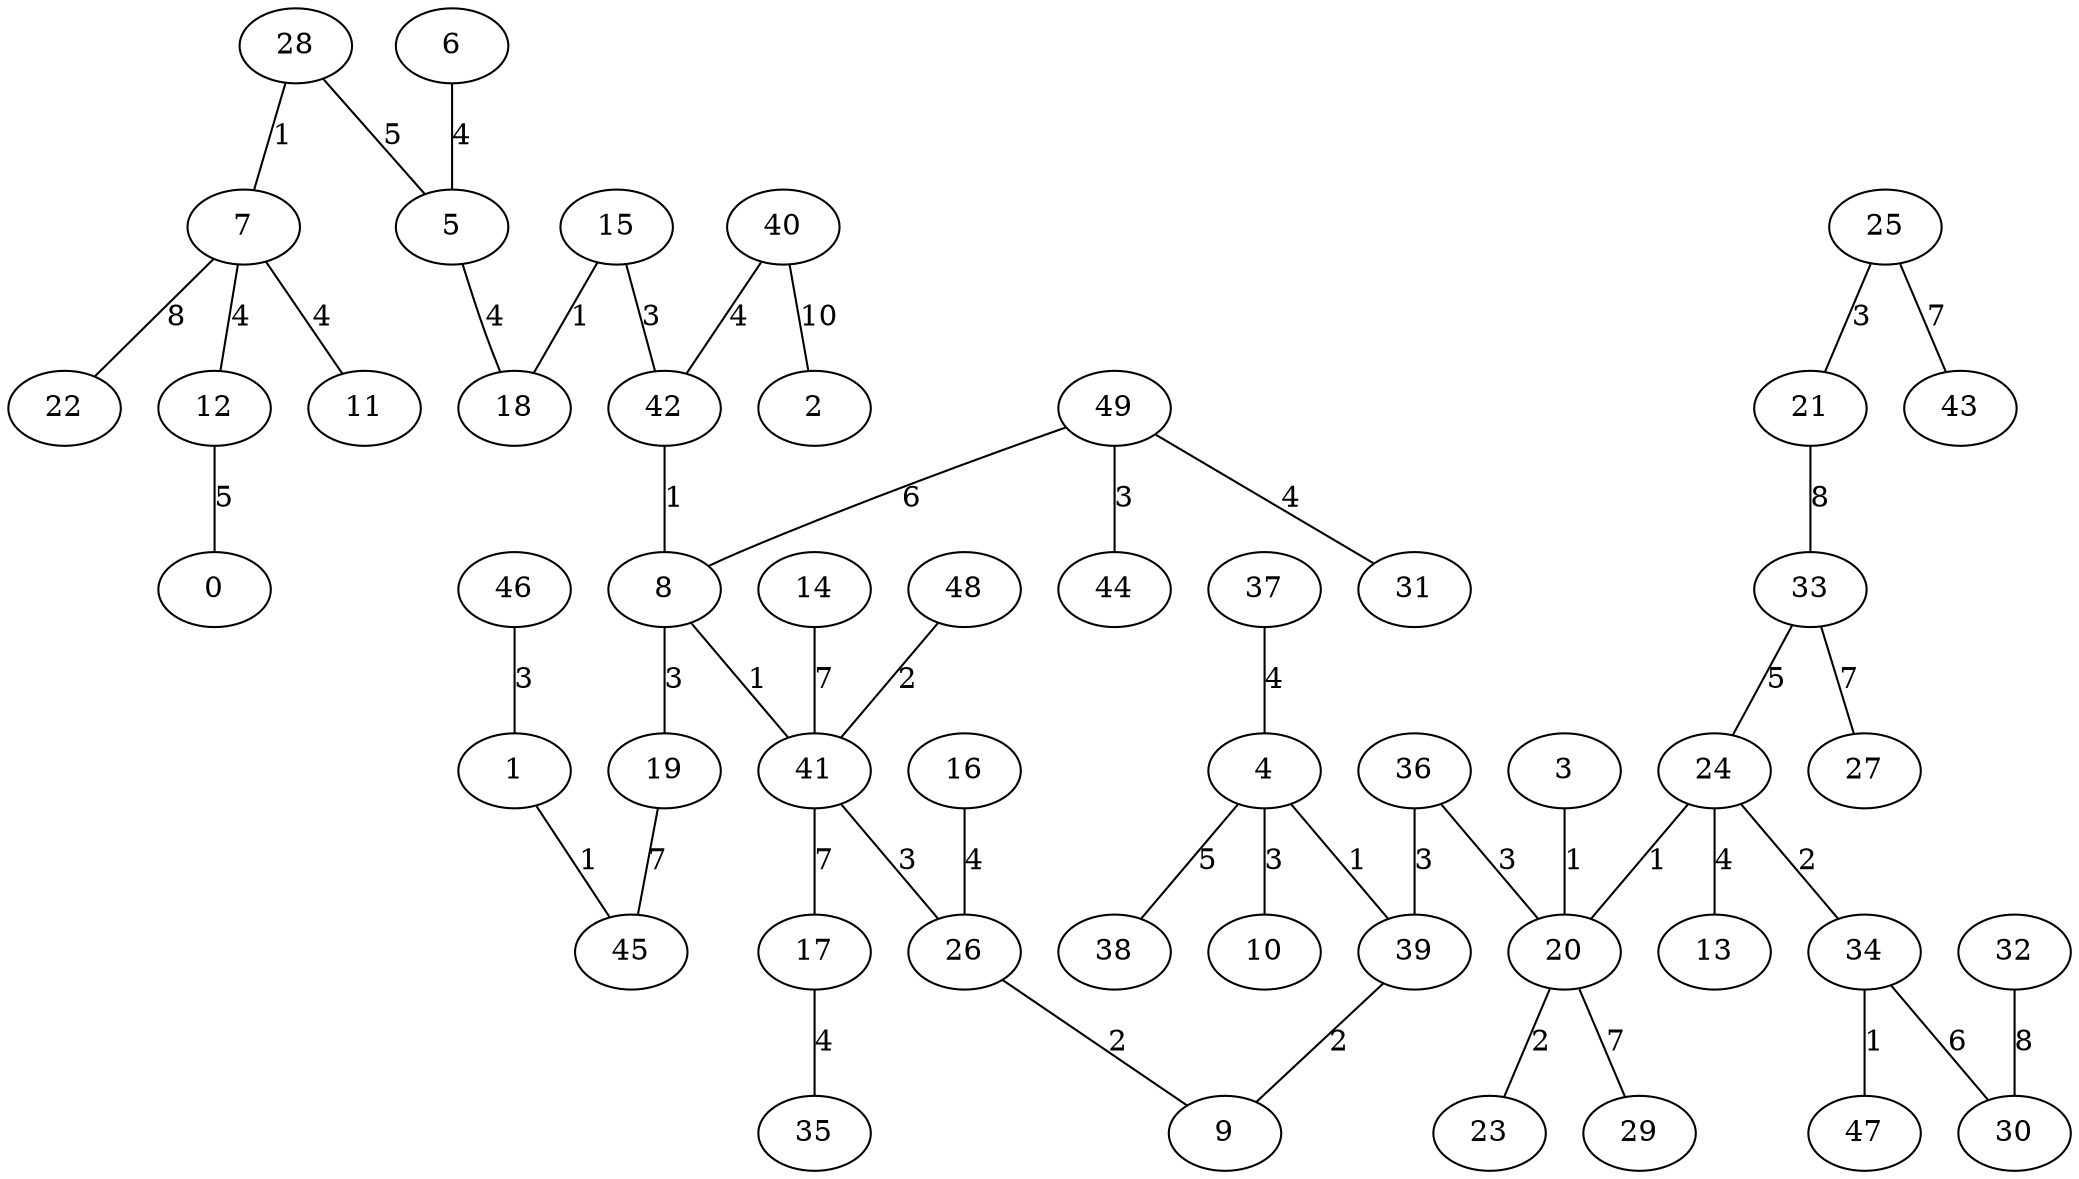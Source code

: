 graph {
	0 [label=0]
	1 [label=1]
	2 [label=2]
	3 [label=3]
	4 [label=4]
	5 [label=5]
	6 [label=6]
	7 [label=7]
	8 [label=8]
	9 [label=9]
	10 [label=10]
	11 [label=11]
	12 [label=12]
	13 [label=13]
	14 [label=14]
	15 [label=15]
	16 [label=16]
	17 [label=17]
	18 [label=18]
	19 [label=19]
	20 [label=20]
	21 [label=21]
	22 [label=22]
	23 [label=23]
	24 [label=24]
	25 [label=25]
	26 [label=26]
	27 [label=27]
	28 [label=28]
	29 [label=29]
	30 [label=30]
	31 [label=31]
	32 [label=32]
	33 [label=33]
	34 [label=34]
	35 [label=35]
	36 [label=36]
	37 [label=37]
	38 [label=38]
	39 [label=39]
	40 [label=40]
	41 [label=41]
	42 [label=42]
	43 [label=43]
	44 [label=44]
	45 [label=45]
	46 [label=46]
	47 [label=47]
	48 [label=48]
	49 [label=49]
	40 -- 2 [label=10]
	7 -- 22 [label=8]
	21 -- 33 [label=8]
	32 -- 30 [label=8]
	19 -- 45 [label=7]
	14 -- 41 [label=7]
	33 -- 27 [label=7]
	41 -- 17 [label=7]
	25 -- 43 [label=7]
	20 -- 29 [label=7]
	49 -- 8 [label=6]
	34 -- 30 [label=6]
	12 -- 0 [label=5]
	4 -- 38 [label=5]
	33 -- 24 [label=5]
	28 -- 5 [label=5]
	49 -- 31 [label=4]
	6 -- 5 [label=4]
	17 -- 35 [label=4]
	16 -- 26 [label=4]
	7 -- 11 [label=4]
	7 -- 12 [label=4]
	5 -- 18 [label=4]
	40 -- 42 [label=4]
	24 -- 13 [label=4]
	37 -- 4 [label=4]
	46 -- 1 [label=3]
	25 -- 21 [label=3]
	15 -- 42 [label=3]
	49 -- 44 [label=3]
	8 -- 19 [label=3]
	4 -- 10 [label=3]
	41 -- 26 [label=3]
	36 -- 39 [label=3]
	36 -- 20 [label=3]
	26 -- 9 [label=2]
	20 -- 23 [label=2]
	39 -- 9 [label=2]
	24 -- 34 [label=2]
	48 -- 41 [label=2]
	24 -- 20 [label=1]
	28 -- 7 [label=1]
	4 -- 39 [label=1]
	42 -- 8 [label=1]
	8 -- 41 [label=1]
	15 -- 18 [label=1]
	3 -- 20 [label=1]
	1 -- 45 [label=1]
	34 -- 47 [label=1]
}